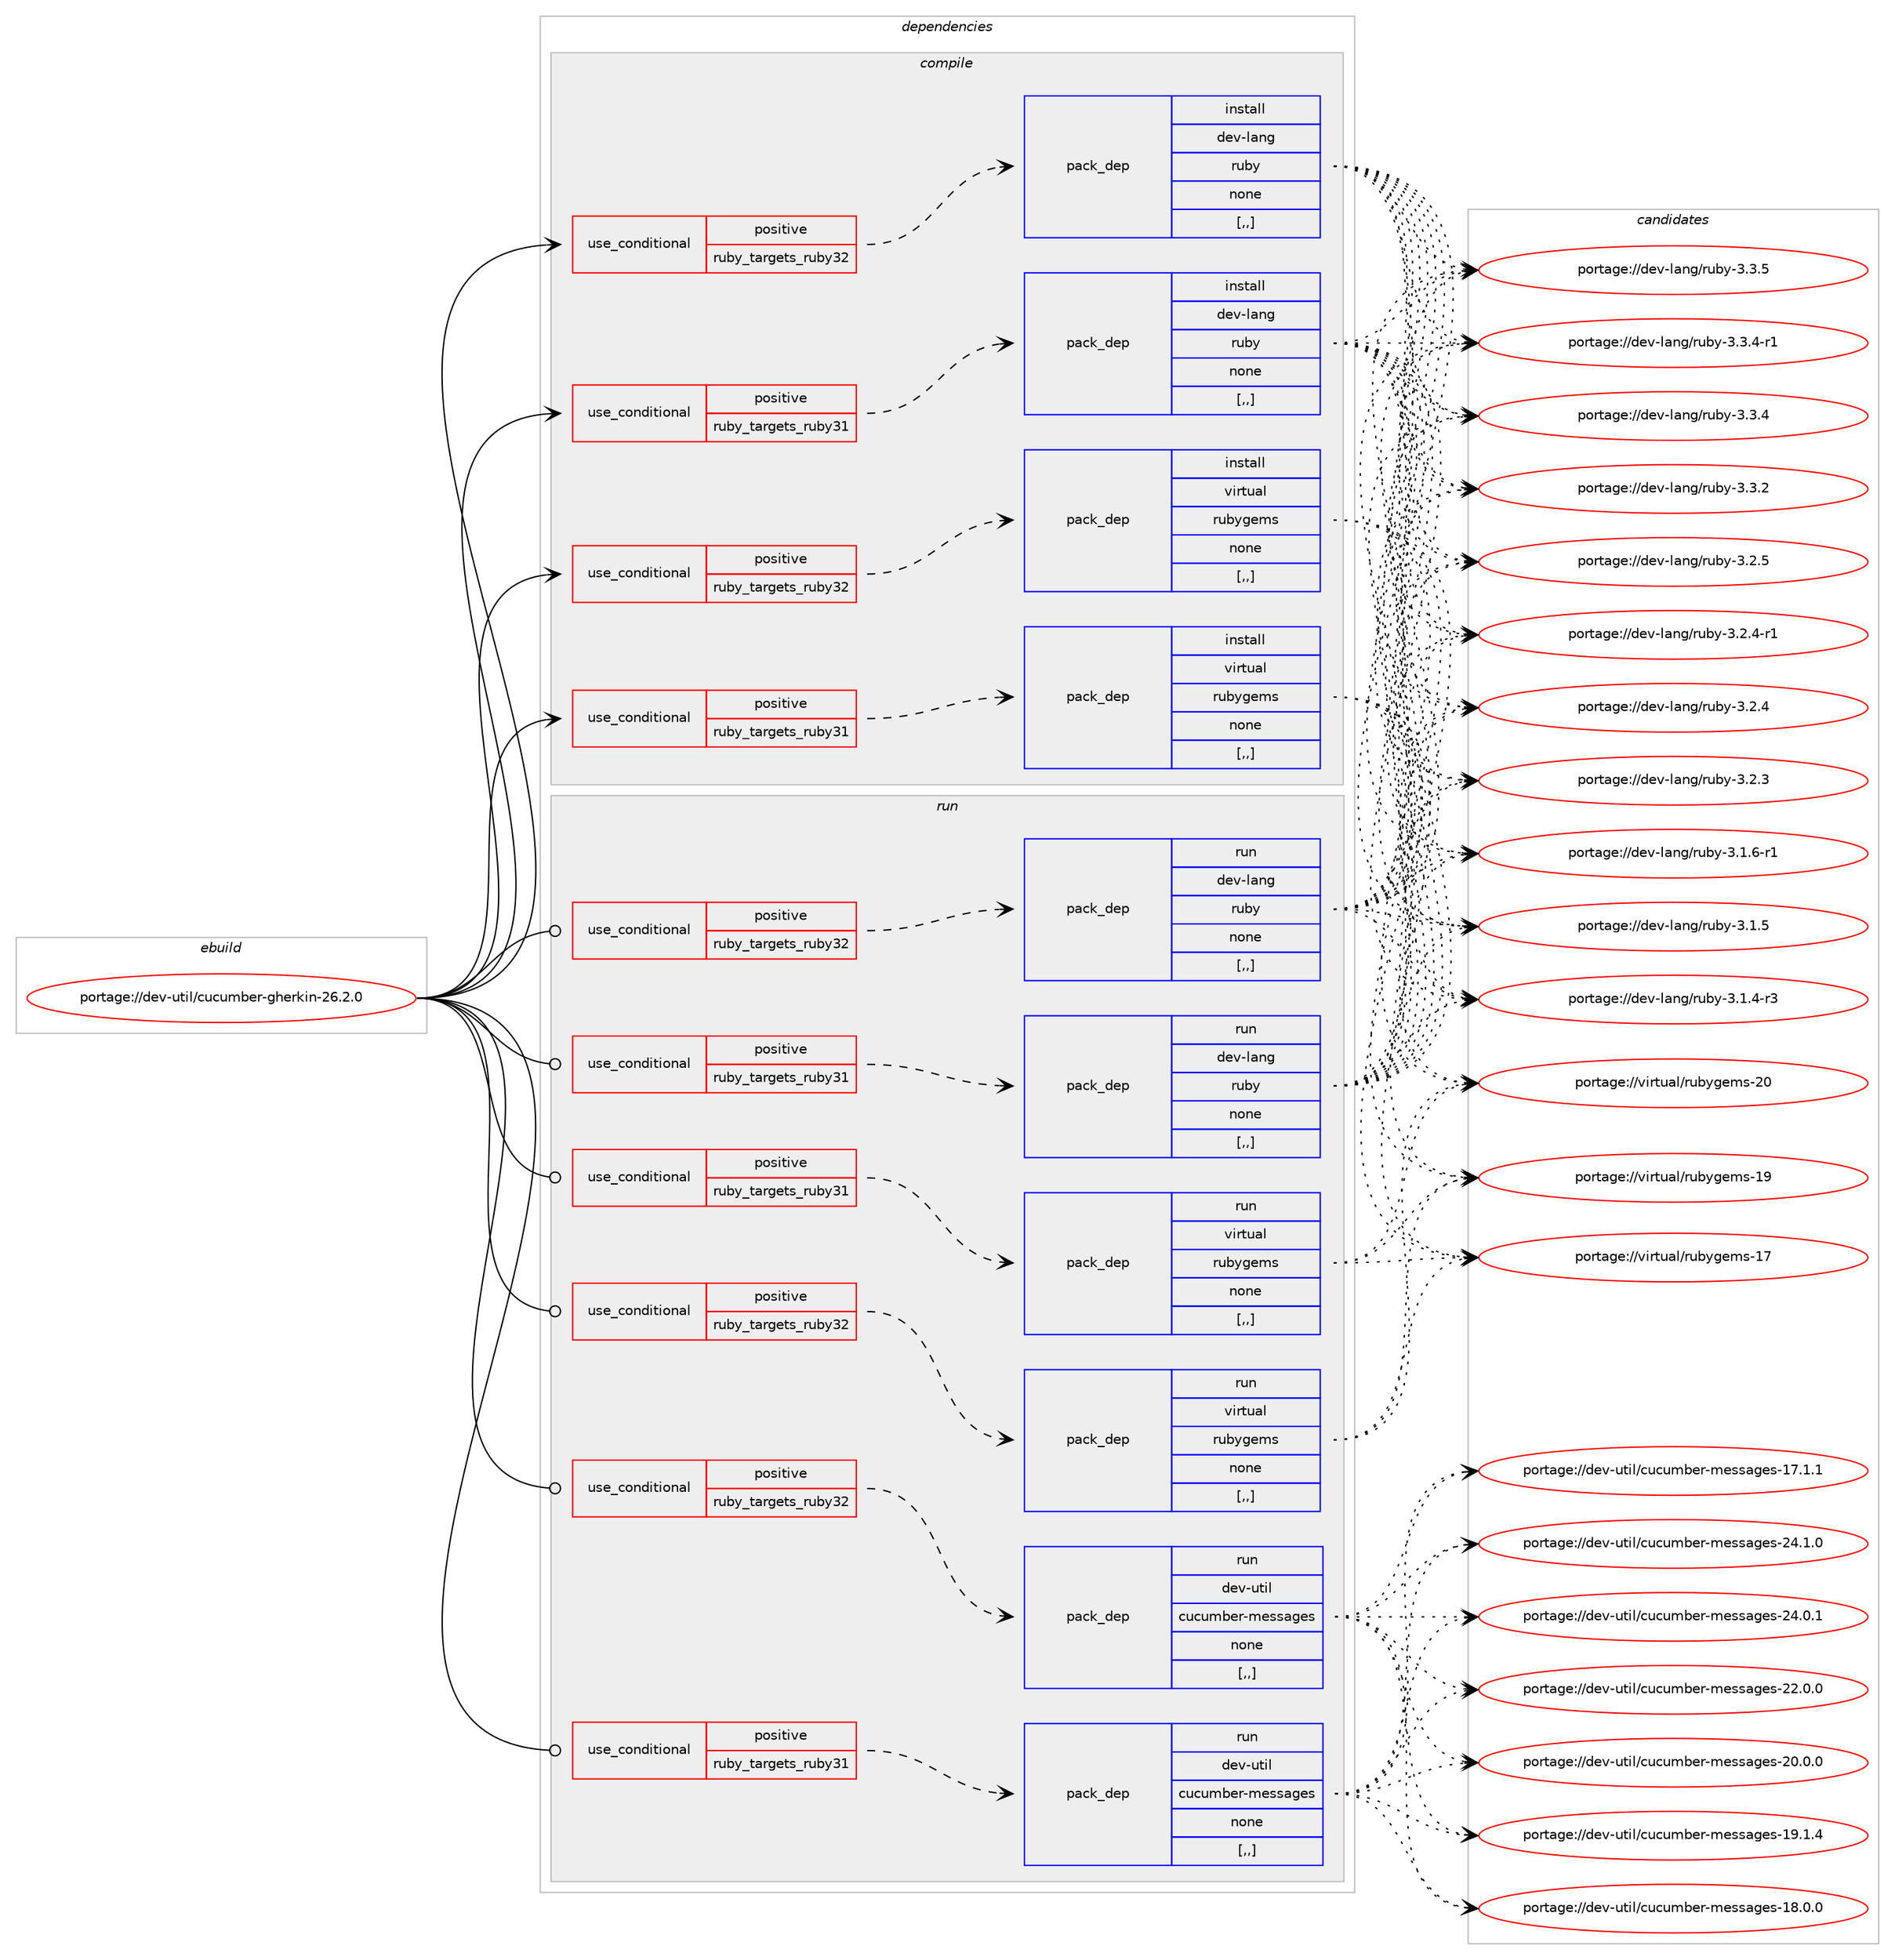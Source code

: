 digraph prolog {

# *************
# Graph options
# *************

newrank=true;
concentrate=true;
compound=true;
graph [rankdir=LR,fontname=Helvetica,fontsize=10,ranksep=1.5];#, ranksep=2.5, nodesep=0.2];
edge  [arrowhead=vee];
node  [fontname=Helvetica,fontsize=10];

# **********
# The ebuild
# **********

subgraph cluster_leftcol {
color=gray;
label=<<i>ebuild</i>>;
id [label="portage://dev-util/cucumber-gherkin-26.2.0", color=red, width=4, href="../dev-util/cucumber-gherkin-26.2.0.svg"];
}

# ****************
# The dependencies
# ****************

subgraph cluster_midcol {
color=gray;
label=<<i>dependencies</i>>;
subgraph cluster_compile {
fillcolor="#eeeeee";
style=filled;
label=<<i>compile</i>>;
subgraph cond191265 {
dependency709859 [label=<<TABLE BORDER="0" CELLBORDER="1" CELLSPACING="0" CELLPADDING="4"><TR><TD ROWSPAN="3" CELLPADDING="10">use_conditional</TD></TR><TR><TD>positive</TD></TR><TR><TD>ruby_targets_ruby31</TD></TR></TABLE>>, shape=none, color=red];
subgraph pack513597 {
dependency709860 [label=<<TABLE BORDER="0" CELLBORDER="1" CELLSPACING="0" CELLPADDING="4" WIDTH="220"><TR><TD ROWSPAN="6" CELLPADDING="30">pack_dep</TD></TR><TR><TD WIDTH="110">install</TD></TR><TR><TD>dev-lang</TD></TR><TR><TD>ruby</TD></TR><TR><TD>none</TD></TR><TR><TD>[,,]</TD></TR></TABLE>>, shape=none, color=blue];
}
dependency709859:e -> dependency709860:w [weight=20,style="dashed",arrowhead="vee"];
}
id:e -> dependency709859:w [weight=20,style="solid",arrowhead="vee"];
subgraph cond191266 {
dependency709861 [label=<<TABLE BORDER="0" CELLBORDER="1" CELLSPACING="0" CELLPADDING="4"><TR><TD ROWSPAN="3" CELLPADDING="10">use_conditional</TD></TR><TR><TD>positive</TD></TR><TR><TD>ruby_targets_ruby31</TD></TR></TABLE>>, shape=none, color=red];
subgraph pack513598 {
dependency709862 [label=<<TABLE BORDER="0" CELLBORDER="1" CELLSPACING="0" CELLPADDING="4" WIDTH="220"><TR><TD ROWSPAN="6" CELLPADDING="30">pack_dep</TD></TR><TR><TD WIDTH="110">install</TD></TR><TR><TD>virtual</TD></TR><TR><TD>rubygems</TD></TR><TR><TD>none</TD></TR><TR><TD>[,,]</TD></TR></TABLE>>, shape=none, color=blue];
}
dependency709861:e -> dependency709862:w [weight=20,style="dashed",arrowhead="vee"];
}
id:e -> dependency709861:w [weight=20,style="solid",arrowhead="vee"];
subgraph cond191267 {
dependency709863 [label=<<TABLE BORDER="0" CELLBORDER="1" CELLSPACING="0" CELLPADDING="4"><TR><TD ROWSPAN="3" CELLPADDING="10">use_conditional</TD></TR><TR><TD>positive</TD></TR><TR><TD>ruby_targets_ruby32</TD></TR></TABLE>>, shape=none, color=red];
subgraph pack513599 {
dependency709864 [label=<<TABLE BORDER="0" CELLBORDER="1" CELLSPACING="0" CELLPADDING="4" WIDTH="220"><TR><TD ROWSPAN="6" CELLPADDING="30">pack_dep</TD></TR><TR><TD WIDTH="110">install</TD></TR><TR><TD>dev-lang</TD></TR><TR><TD>ruby</TD></TR><TR><TD>none</TD></TR><TR><TD>[,,]</TD></TR></TABLE>>, shape=none, color=blue];
}
dependency709863:e -> dependency709864:w [weight=20,style="dashed",arrowhead="vee"];
}
id:e -> dependency709863:w [weight=20,style="solid",arrowhead="vee"];
subgraph cond191268 {
dependency709865 [label=<<TABLE BORDER="0" CELLBORDER="1" CELLSPACING="0" CELLPADDING="4"><TR><TD ROWSPAN="3" CELLPADDING="10">use_conditional</TD></TR><TR><TD>positive</TD></TR><TR><TD>ruby_targets_ruby32</TD></TR></TABLE>>, shape=none, color=red];
subgraph pack513600 {
dependency709866 [label=<<TABLE BORDER="0" CELLBORDER="1" CELLSPACING="0" CELLPADDING="4" WIDTH="220"><TR><TD ROWSPAN="6" CELLPADDING="30">pack_dep</TD></TR><TR><TD WIDTH="110">install</TD></TR><TR><TD>virtual</TD></TR><TR><TD>rubygems</TD></TR><TR><TD>none</TD></TR><TR><TD>[,,]</TD></TR></TABLE>>, shape=none, color=blue];
}
dependency709865:e -> dependency709866:w [weight=20,style="dashed",arrowhead="vee"];
}
id:e -> dependency709865:w [weight=20,style="solid",arrowhead="vee"];
}
subgraph cluster_compileandrun {
fillcolor="#eeeeee";
style=filled;
label=<<i>compile and run</i>>;
}
subgraph cluster_run {
fillcolor="#eeeeee";
style=filled;
label=<<i>run</i>>;
subgraph cond191269 {
dependency709867 [label=<<TABLE BORDER="0" CELLBORDER="1" CELLSPACING="0" CELLPADDING="4"><TR><TD ROWSPAN="3" CELLPADDING="10">use_conditional</TD></TR><TR><TD>positive</TD></TR><TR><TD>ruby_targets_ruby31</TD></TR></TABLE>>, shape=none, color=red];
subgraph pack513601 {
dependency709868 [label=<<TABLE BORDER="0" CELLBORDER="1" CELLSPACING="0" CELLPADDING="4" WIDTH="220"><TR><TD ROWSPAN="6" CELLPADDING="30">pack_dep</TD></TR><TR><TD WIDTH="110">run</TD></TR><TR><TD>dev-lang</TD></TR><TR><TD>ruby</TD></TR><TR><TD>none</TD></TR><TR><TD>[,,]</TD></TR></TABLE>>, shape=none, color=blue];
}
dependency709867:e -> dependency709868:w [weight=20,style="dashed",arrowhead="vee"];
}
id:e -> dependency709867:w [weight=20,style="solid",arrowhead="odot"];
subgraph cond191270 {
dependency709869 [label=<<TABLE BORDER="0" CELLBORDER="1" CELLSPACING="0" CELLPADDING="4"><TR><TD ROWSPAN="3" CELLPADDING="10">use_conditional</TD></TR><TR><TD>positive</TD></TR><TR><TD>ruby_targets_ruby31</TD></TR></TABLE>>, shape=none, color=red];
subgraph pack513602 {
dependency709870 [label=<<TABLE BORDER="0" CELLBORDER="1" CELLSPACING="0" CELLPADDING="4" WIDTH="220"><TR><TD ROWSPAN="6" CELLPADDING="30">pack_dep</TD></TR><TR><TD WIDTH="110">run</TD></TR><TR><TD>dev-util</TD></TR><TR><TD>cucumber-messages</TD></TR><TR><TD>none</TD></TR><TR><TD>[,,]</TD></TR></TABLE>>, shape=none, color=blue];
}
dependency709869:e -> dependency709870:w [weight=20,style="dashed",arrowhead="vee"];
}
id:e -> dependency709869:w [weight=20,style="solid",arrowhead="odot"];
subgraph cond191271 {
dependency709871 [label=<<TABLE BORDER="0" CELLBORDER="1" CELLSPACING="0" CELLPADDING="4"><TR><TD ROWSPAN="3" CELLPADDING="10">use_conditional</TD></TR><TR><TD>positive</TD></TR><TR><TD>ruby_targets_ruby31</TD></TR></TABLE>>, shape=none, color=red];
subgraph pack513603 {
dependency709872 [label=<<TABLE BORDER="0" CELLBORDER="1" CELLSPACING="0" CELLPADDING="4" WIDTH="220"><TR><TD ROWSPAN="6" CELLPADDING="30">pack_dep</TD></TR><TR><TD WIDTH="110">run</TD></TR><TR><TD>virtual</TD></TR><TR><TD>rubygems</TD></TR><TR><TD>none</TD></TR><TR><TD>[,,]</TD></TR></TABLE>>, shape=none, color=blue];
}
dependency709871:e -> dependency709872:w [weight=20,style="dashed",arrowhead="vee"];
}
id:e -> dependency709871:w [weight=20,style="solid",arrowhead="odot"];
subgraph cond191272 {
dependency709873 [label=<<TABLE BORDER="0" CELLBORDER="1" CELLSPACING="0" CELLPADDING="4"><TR><TD ROWSPAN="3" CELLPADDING="10">use_conditional</TD></TR><TR><TD>positive</TD></TR><TR><TD>ruby_targets_ruby32</TD></TR></TABLE>>, shape=none, color=red];
subgraph pack513604 {
dependency709874 [label=<<TABLE BORDER="0" CELLBORDER="1" CELLSPACING="0" CELLPADDING="4" WIDTH="220"><TR><TD ROWSPAN="6" CELLPADDING="30">pack_dep</TD></TR><TR><TD WIDTH="110">run</TD></TR><TR><TD>dev-lang</TD></TR><TR><TD>ruby</TD></TR><TR><TD>none</TD></TR><TR><TD>[,,]</TD></TR></TABLE>>, shape=none, color=blue];
}
dependency709873:e -> dependency709874:w [weight=20,style="dashed",arrowhead="vee"];
}
id:e -> dependency709873:w [weight=20,style="solid",arrowhead="odot"];
subgraph cond191273 {
dependency709875 [label=<<TABLE BORDER="0" CELLBORDER="1" CELLSPACING="0" CELLPADDING="4"><TR><TD ROWSPAN="3" CELLPADDING="10">use_conditional</TD></TR><TR><TD>positive</TD></TR><TR><TD>ruby_targets_ruby32</TD></TR></TABLE>>, shape=none, color=red];
subgraph pack513605 {
dependency709876 [label=<<TABLE BORDER="0" CELLBORDER="1" CELLSPACING="0" CELLPADDING="4" WIDTH="220"><TR><TD ROWSPAN="6" CELLPADDING="30">pack_dep</TD></TR><TR><TD WIDTH="110">run</TD></TR><TR><TD>dev-util</TD></TR><TR><TD>cucumber-messages</TD></TR><TR><TD>none</TD></TR><TR><TD>[,,]</TD></TR></TABLE>>, shape=none, color=blue];
}
dependency709875:e -> dependency709876:w [weight=20,style="dashed",arrowhead="vee"];
}
id:e -> dependency709875:w [weight=20,style="solid",arrowhead="odot"];
subgraph cond191274 {
dependency709877 [label=<<TABLE BORDER="0" CELLBORDER="1" CELLSPACING="0" CELLPADDING="4"><TR><TD ROWSPAN="3" CELLPADDING="10">use_conditional</TD></TR><TR><TD>positive</TD></TR><TR><TD>ruby_targets_ruby32</TD></TR></TABLE>>, shape=none, color=red];
subgraph pack513606 {
dependency709878 [label=<<TABLE BORDER="0" CELLBORDER="1" CELLSPACING="0" CELLPADDING="4" WIDTH="220"><TR><TD ROWSPAN="6" CELLPADDING="30">pack_dep</TD></TR><TR><TD WIDTH="110">run</TD></TR><TR><TD>virtual</TD></TR><TR><TD>rubygems</TD></TR><TR><TD>none</TD></TR><TR><TD>[,,]</TD></TR></TABLE>>, shape=none, color=blue];
}
dependency709877:e -> dependency709878:w [weight=20,style="dashed",arrowhead="vee"];
}
id:e -> dependency709877:w [weight=20,style="solid",arrowhead="odot"];
}
}

# **************
# The candidates
# **************

subgraph cluster_choices {
rank=same;
color=gray;
label=<<i>candidates</i>>;

subgraph choice513597 {
color=black;
nodesep=1;
choice10010111845108971101034711411798121455146514653 [label="portage://dev-lang/ruby-3.3.5", color=red, width=4,href="../dev-lang/ruby-3.3.5.svg"];
choice100101118451089711010347114117981214551465146524511449 [label="portage://dev-lang/ruby-3.3.4-r1", color=red, width=4,href="../dev-lang/ruby-3.3.4-r1.svg"];
choice10010111845108971101034711411798121455146514652 [label="portage://dev-lang/ruby-3.3.4", color=red, width=4,href="../dev-lang/ruby-3.3.4.svg"];
choice10010111845108971101034711411798121455146514650 [label="portage://dev-lang/ruby-3.3.2", color=red, width=4,href="../dev-lang/ruby-3.3.2.svg"];
choice10010111845108971101034711411798121455146504653 [label="portage://dev-lang/ruby-3.2.5", color=red, width=4,href="../dev-lang/ruby-3.2.5.svg"];
choice100101118451089711010347114117981214551465046524511449 [label="portage://dev-lang/ruby-3.2.4-r1", color=red, width=4,href="../dev-lang/ruby-3.2.4-r1.svg"];
choice10010111845108971101034711411798121455146504652 [label="portage://dev-lang/ruby-3.2.4", color=red, width=4,href="../dev-lang/ruby-3.2.4.svg"];
choice10010111845108971101034711411798121455146504651 [label="portage://dev-lang/ruby-3.2.3", color=red, width=4,href="../dev-lang/ruby-3.2.3.svg"];
choice100101118451089711010347114117981214551464946544511449 [label="portage://dev-lang/ruby-3.1.6-r1", color=red, width=4,href="../dev-lang/ruby-3.1.6-r1.svg"];
choice10010111845108971101034711411798121455146494653 [label="portage://dev-lang/ruby-3.1.5", color=red, width=4,href="../dev-lang/ruby-3.1.5.svg"];
choice100101118451089711010347114117981214551464946524511451 [label="portage://dev-lang/ruby-3.1.4-r3", color=red, width=4,href="../dev-lang/ruby-3.1.4-r3.svg"];
dependency709860:e -> choice10010111845108971101034711411798121455146514653:w [style=dotted,weight="100"];
dependency709860:e -> choice100101118451089711010347114117981214551465146524511449:w [style=dotted,weight="100"];
dependency709860:e -> choice10010111845108971101034711411798121455146514652:w [style=dotted,weight="100"];
dependency709860:e -> choice10010111845108971101034711411798121455146514650:w [style=dotted,weight="100"];
dependency709860:e -> choice10010111845108971101034711411798121455146504653:w [style=dotted,weight="100"];
dependency709860:e -> choice100101118451089711010347114117981214551465046524511449:w [style=dotted,weight="100"];
dependency709860:e -> choice10010111845108971101034711411798121455146504652:w [style=dotted,weight="100"];
dependency709860:e -> choice10010111845108971101034711411798121455146504651:w [style=dotted,weight="100"];
dependency709860:e -> choice100101118451089711010347114117981214551464946544511449:w [style=dotted,weight="100"];
dependency709860:e -> choice10010111845108971101034711411798121455146494653:w [style=dotted,weight="100"];
dependency709860:e -> choice100101118451089711010347114117981214551464946524511451:w [style=dotted,weight="100"];
}
subgraph choice513598 {
color=black;
nodesep=1;
choice118105114116117971084711411798121103101109115455048 [label="portage://virtual/rubygems-20", color=red, width=4,href="../virtual/rubygems-20.svg"];
choice118105114116117971084711411798121103101109115454957 [label="portage://virtual/rubygems-19", color=red, width=4,href="../virtual/rubygems-19.svg"];
choice118105114116117971084711411798121103101109115454955 [label="portage://virtual/rubygems-17", color=red, width=4,href="../virtual/rubygems-17.svg"];
dependency709862:e -> choice118105114116117971084711411798121103101109115455048:w [style=dotted,weight="100"];
dependency709862:e -> choice118105114116117971084711411798121103101109115454957:w [style=dotted,weight="100"];
dependency709862:e -> choice118105114116117971084711411798121103101109115454955:w [style=dotted,weight="100"];
}
subgraph choice513599 {
color=black;
nodesep=1;
choice10010111845108971101034711411798121455146514653 [label="portage://dev-lang/ruby-3.3.5", color=red, width=4,href="../dev-lang/ruby-3.3.5.svg"];
choice100101118451089711010347114117981214551465146524511449 [label="portage://dev-lang/ruby-3.3.4-r1", color=red, width=4,href="../dev-lang/ruby-3.3.4-r1.svg"];
choice10010111845108971101034711411798121455146514652 [label="portage://dev-lang/ruby-3.3.4", color=red, width=4,href="../dev-lang/ruby-3.3.4.svg"];
choice10010111845108971101034711411798121455146514650 [label="portage://dev-lang/ruby-3.3.2", color=red, width=4,href="../dev-lang/ruby-3.3.2.svg"];
choice10010111845108971101034711411798121455146504653 [label="portage://dev-lang/ruby-3.2.5", color=red, width=4,href="../dev-lang/ruby-3.2.5.svg"];
choice100101118451089711010347114117981214551465046524511449 [label="portage://dev-lang/ruby-3.2.4-r1", color=red, width=4,href="../dev-lang/ruby-3.2.4-r1.svg"];
choice10010111845108971101034711411798121455146504652 [label="portage://dev-lang/ruby-3.2.4", color=red, width=4,href="../dev-lang/ruby-3.2.4.svg"];
choice10010111845108971101034711411798121455146504651 [label="portage://dev-lang/ruby-3.2.3", color=red, width=4,href="../dev-lang/ruby-3.2.3.svg"];
choice100101118451089711010347114117981214551464946544511449 [label="portage://dev-lang/ruby-3.1.6-r1", color=red, width=4,href="../dev-lang/ruby-3.1.6-r1.svg"];
choice10010111845108971101034711411798121455146494653 [label="portage://dev-lang/ruby-3.1.5", color=red, width=4,href="../dev-lang/ruby-3.1.5.svg"];
choice100101118451089711010347114117981214551464946524511451 [label="portage://dev-lang/ruby-3.1.4-r3", color=red, width=4,href="../dev-lang/ruby-3.1.4-r3.svg"];
dependency709864:e -> choice10010111845108971101034711411798121455146514653:w [style=dotted,weight="100"];
dependency709864:e -> choice100101118451089711010347114117981214551465146524511449:w [style=dotted,weight="100"];
dependency709864:e -> choice10010111845108971101034711411798121455146514652:w [style=dotted,weight="100"];
dependency709864:e -> choice10010111845108971101034711411798121455146514650:w [style=dotted,weight="100"];
dependency709864:e -> choice10010111845108971101034711411798121455146504653:w [style=dotted,weight="100"];
dependency709864:e -> choice100101118451089711010347114117981214551465046524511449:w [style=dotted,weight="100"];
dependency709864:e -> choice10010111845108971101034711411798121455146504652:w [style=dotted,weight="100"];
dependency709864:e -> choice10010111845108971101034711411798121455146504651:w [style=dotted,weight="100"];
dependency709864:e -> choice100101118451089711010347114117981214551464946544511449:w [style=dotted,weight="100"];
dependency709864:e -> choice10010111845108971101034711411798121455146494653:w [style=dotted,weight="100"];
dependency709864:e -> choice100101118451089711010347114117981214551464946524511451:w [style=dotted,weight="100"];
}
subgraph choice513600 {
color=black;
nodesep=1;
choice118105114116117971084711411798121103101109115455048 [label="portage://virtual/rubygems-20", color=red, width=4,href="../virtual/rubygems-20.svg"];
choice118105114116117971084711411798121103101109115454957 [label="portage://virtual/rubygems-19", color=red, width=4,href="../virtual/rubygems-19.svg"];
choice118105114116117971084711411798121103101109115454955 [label="portage://virtual/rubygems-17", color=red, width=4,href="../virtual/rubygems-17.svg"];
dependency709866:e -> choice118105114116117971084711411798121103101109115455048:w [style=dotted,weight="100"];
dependency709866:e -> choice118105114116117971084711411798121103101109115454957:w [style=dotted,weight="100"];
dependency709866:e -> choice118105114116117971084711411798121103101109115454955:w [style=dotted,weight="100"];
}
subgraph choice513601 {
color=black;
nodesep=1;
choice10010111845108971101034711411798121455146514653 [label="portage://dev-lang/ruby-3.3.5", color=red, width=4,href="../dev-lang/ruby-3.3.5.svg"];
choice100101118451089711010347114117981214551465146524511449 [label="portage://dev-lang/ruby-3.3.4-r1", color=red, width=4,href="../dev-lang/ruby-3.3.4-r1.svg"];
choice10010111845108971101034711411798121455146514652 [label="portage://dev-lang/ruby-3.3.4", color=red, width=4,href="../dev-lang/ruby-3.3.4.svg"];
choice10010111845108971101034711411798121455146514650 [label="portage://dev-lang/ruby-3.3.2", color=red, width=4,href="../dev-lang/ruby-3.3.2.svg"];
choice10010111845108971101034711411798121455146504653 [label="portage://dev-lang/ruby-3.2.5", color=red, width=4,href="../dev-lang/ruby-3.2.5.svg"];
choice100101118451089711010347114117981214551465046524511449 [label="portage://dev-lang/ruby-3.2.4-r1", color=red, width=4,href="../dev-lang/ruby-3.2.4-r1.svg"];
choice10010111845108971101034711411798121455146504652 [label="portage://dev-lang/ruby-3.2.4", color=red, width=4,href="../dev-lang/ruby-3.2.4.svg"];
choice10010111845108971101034711411798121455146504651 [label="portage://dev-lang/ruby-3.2.3", color=red, width=4,href="../dev-lang/ruby-3.2.3.svg"];
choice100101118451089711010347114117981214551464946544511449 [label="portage://dev-lang/ruby-3.1.6-r1", color=red, width=4,href="../dev-lang/ruby-3.1.6-r1.svg"];
choice10010111845108971101034711411798121455146494653 [label="portage://dev-lang/ruby-3.1.5", color=red, width=4,href="../dev-lang/ruby-3.1.5.svg"];
choice100101118451089711010347114117981214551464946524511451 [label="portage://dev-lang/ruby-3.1.4-r3", color=red, width=4,href="../dev-lang/ruby-3.1.4-r3.svg"];
dependency709868:e -> choice10010111845108971101034711411798121455146514653:w [style=dotted,weight="100"];
dependency709868:e -> choice100101118451089711010347114117981214551465146524511449:w [style=dotted,weight="100"];
dependency709868:e -> choice10010111845108971101034711411798121455146514652:w [style=dotted,weight="100"];
dependency709868:e -> choice10010111845108971101034711411798121455146514650:w [style=dotted,weight="100"];
dependency709868:e -> choice10010111845108971101034711411798121455146504653:w [style=dotted,weight="100"];
dependency709868:e -> choice100101118451089711010347114117981214551465046524511449:w [style=dotted,weight="100"];
dependency709868:e -> choice10010111845108971101034711411798121455146504652:w [style=dotted,weight="100"];
dependency709868:e -> choice10010111845108971101034711411798121455146504651:w [style=dotted,weight="100"];
dependency709868:e -> choice100101118451089711010347114117981214551464946544511449:w [style=dotted,weight="100"];
dependency709868:e -> choice10010111845108971101034711411798121455146494653:w [style=dotted,weight="100"];
dependency709868:e -> choice100101118451089711010347114117981214551464946524511451:w [style=dotted,weight="100"];
}
subgraph choice513602 {
color=black;
nodesep=1;
choice1001011184511711610510847991179911710998101114451091011151159710310111545505246494648 [label="portage://dev-util/cucumber-messages-24.1.0", color=red, width=4,href="../dev-util/cucumber-messages-24.1.0.svg"];
choice1001011184511711610510847991179911710998101114451091011151159710310111545505246484649 [label="portage://dev-util/cucumber-messages-24.0.1", color=red, width=4,href="../dev-util/cucumber-messages-24.0.1.svg"];
choice1001011184511711610510847991179911710998101114451091011151159710310111545505046484648 [label="portage://dev-util/cucumber-messages-22.0.0", color=red, width=4,href="../dev-util/cucumber-messages-22.0.0.svg"];
choice1001011184511711610510847991179911710998101114451091011151159710310111545504846484648 [label="portage://dev-util/cucumber-messages-20.0.0", color=red, width=4,href="../dev-util/cucumber-messages-20.0.0.svg"];
choice1001011184511711610510847991179911710998101114451091011151159710310111545495746494652 [label="portage://dev-util/cucumber-messages-19.1.4", color=red, width=4,href="../dev-util/cucumber-messages-19.1.4.svg"];
choice1001011184511711610510847991179911710998101114451091011151159710310111545495646484648 [label="portage://dev-util/cucumber-messages-18.0.0", color=red, width=4,href="../dev-util/cucumber-messages-18.0.0.svg"];
choice1001011184511711610510847991179911710998101114451091011151159710310111545495546494649 [label="portage://dev-util/cucumber-messages-17.1.1", color=red, width=4,href="../dev-util/cucumber-messages-17.1.1.svg"];
dependency709870:e -> choice1001011184511711610510847991179911710998101114451091011151159710310111545505246494648:w [style=dotted,weight="100"];
dependency709870:e -> choice1001011184511711610510847991179911710998101114451091011151159710310111545505246484649:w [style=dotted,weight="100"];
dependency709870:e -> choice1001011184511711610510847991179911710998101114451091011151159710310111545505046484648:w [style=dotted,weight="100"];
dependency709870:e -> choice1001011184511711610510847991179911710998101114451091011151159710310111545504846484648:w [style=dotted,weight="100"];
dependency709870:e -> choice1001011184511711610510847991179911710998101114451091011151159710310111545495746494652:w [style=dotted,weight="100"];
dependency709870:e -> choice1001011184511711610510847991179911710998101114451091011151159710310111545495646484648:w [style=dotted,weight="100"];
dependency709870:e -> choice1001011184511711610510847991179911710998101114451091011151159710310111545495546494649:w [style=dotted,weight="100"];
}
subgraph choice513603 {
color=black;
nodesep=1;
choice118105114116117971084711411798121103101109115455048 [label="portage://virtual/rubygems-20", color=red, width=4,href="../virtual/rubygems-20.svg"];
choice118105114116117971084711411798121103101109115454957 [label="portage://virtual/rubygems-19", color=red, width=4,href="../virtual/rubygems-19.svg"];
choice118105114116117971084711411798121103101109115454955 [label="portage://virtual/rubygems-17", color=red, width=4,href="../virtual/rubygems-17.svg"];
dependency709872:e -> choice118105114116117971084711411798121103101109115455048:w [style=dotted,weight="100"];
dependency709872:e -> choice118105114116117971084711411798121103101109115454957:w [style=dotted,weight="100"];
dependency709872:e -> choice118105114116117971084711411798121103101109115454955:w [style=dotted,weight="100"];
}
subgraph choice513604 {
color=black;
nodesep=1;
choice10010111845108971101034711411798121455146514653 [label="portage://dev-lang/ruby-3.3.5", color=red, width=4,href="../dev-lang/ruby-3.3.5.svg"];
choice100101118451089711010347114117981214551465146524511449 [label="portage://dev-lang/ruby-3.3.4-r1", color=red, width=4,href="../dev-lang/ruby-3.3.4-r1.svg"];
choice10010111845108971101034711411798121455146514652 [label="portage://dev-lang/ruby-3.3.4", color=red, width=4,href="../dev-lang/ruby-3.3.4.svg"];
choice10010111845108971101034711411798121455146514650 [label="portage://dev-lang/ruby-3.3.2", color=red, width=4,href="../dev-lang/ruby-3.3.2.svg"];
choice10010111845108971101034711411798121455146504653 [label="portage://dev-lang/ruby-3.2.5", color=red, width=4,href="../dev-lang/ruby-3.2.5.svg"];
choice100101118451089711010347114117981214551465046524511449 [label="portage://dev-lang/ruby-3.2.4-r1", color=red, width=4,href="../dev-lang/ruby-3.2.4-r1.svg"];
choice10010111845108971101034711411798121455146504652 [label="portage://dev-lang/ruby-3.2.4", color=red, width=4,href="../dev-lang/ruby-3.2.4.svg"];
choice10010111845108971101034711411798121455146504651 [label="portage://dev-lang/ruby-3.2.3", color=red, width=4,href="../dev-lang/ruby-3.2.3.svg"];
choice100101118451089711010347114117981214551464946544511449 [label="portage://dev-lang/ruby-3.1.6-r1", color=red, width=4,href="../dev-lang/ruby-3.1.6-r1.svg"];
choice10010111845108971101034711411798121455146494653 [label="portage://dev-lang/ruby-3.1.5", color=red, width=4,href="../dev-lang/ruby-3.1.5.svg"];
choice100101118451089711010347114117981214551464946524511451 [label="portage://dev-lang/ruby-3.1.4-r3", color=red, width=4,href="../dev-lang/ruby-3.1.4-r3.svg"];
dependency709874:e -> choice10010111845108971101034711411798121455146514653:w [style=dotted,weight="100"];
dependency709874:e -> choice100101118451089711010347114117981214551465146524511449:w [style=dotted,weight="100"];
dependency709874:e -> choice10010111845108971101034711411798121455146514652:w [style=dotted,weight="100"];
dependency709874:e -> choice10010111845108971101034711411798121455146514650:w [style=dotted,weight="100"];
dependency709874:e -> choice10010111845108971101034711411798121455146504653:w [style=dotted,weight="100"];
dependency709874:e -> choice100101118451089711010347114117981214551465046524511449:w [style=dotted,weight="100"];
dependency709874:e -> choice10010111845108971101034711411798121455146504652:w [style=dotted,weight="100"];
dependency709874:e -> choice10010111845108971101034711411798121455146504651:w [style=dotted,weight="100"];
dependency709874:e -> choice100101118451089711010347114117981214551464946544511449:w [style=dotted,weight="100"];
dependency709874:e -> choice10010111845108971101034711411798121455146494653:w [style=dotted,weight="100"];
dependency709874:e -> choice100101118451089711010347114117981214551464946524511451:w [style=dotted,weight="100"];
}
subgraph choice513605 {
color=black;
nodesep=1;
choice1001011184511711610510847991179911710998101114451091011151159710310111545505246494648 [label="portage://dev-util/cucumber-messages-24.1.0", color=red, width=4,href="../dev-util/cucumber-messages-24.1.0.svg"];
choice1001011184511711610510847991179911710998101114451091011151159710310111545505246484649 [label="portage://dev-util/cucumber-messages-24.0.1", color=red, width=4,href="../dev-util/cucumber-messages-24.0.1.svg"];
choice1001011184511711610510847991179911710998101114451091011151159710310111545505046484648 [label="portage://dev-util/cucumber-messages-22.0.0", color=red, width=4,href="../dev-util/cucumber-messages-22.0.0.svg"];
choice1001011184511711610510847991179911710998101114451091011151159710310111545504846484648 [label="portage://dev-util/cucumber-messages-20.0.0", color=red, width=4,href="../dev-util/cucumber-messages-20.0.0.svg"];
choice1001011184511711610510847991179911710998101114451091011151159710310111545495746494652 [label="portage://dev-util/cucumber-messages-19.1.4", color=red, width=4,href="../dev-util/cucumber-messages-19.1.4.svg"];
choice1001011184511711610510847991179911710998101114451091011151159710310111545495646484648 [label="portage://dev-util/cucumber-messages-18.0.0", color=red, width=4,href="../dev-util/cucumber-messages-18.0.0.svg"];
choice1001011184511711610510847991179911710998101114451091011151159710310111545495546494649 [label="portage://dev-util/cucumber-messages-17.1.1", color=red, width=4,href="../dev-util/cucumber-messages-17.1.1.svg"];
dependency709876:e -> choice1001011184511711610510847991179911710998101114451091011151159710310111545505246494648:w [style=dotted,weight="100"];
dependency709876:e -> choice1001011184511711610510847991179911710998101114451091011151159710310111545505246484649:w [style=dotted,weight="100"];
dependency709876:e -> choice1001011184511711610510847991179911710998101114451091011151159710310111545505046484648:w [style=dotted,weight="100"];
dependency709876:e -> choice1001011184511711610510847991179911710998101114451091011151159710310111545504846484648:w [style=dotted,weight="100"];
dependency709876:e -> choice1001011184511711610510847991179911710998101114451091011151159710310111545495746494652:w [style=dotted,weight="100"];
dependency709876:e -> choice1001011184511711610510847991179911710998101114451091011151159710310111545495646484648:w [style=dotted,weight="100"];
dependency709876:e -> choice1001011184511711610510847991179911710998101114451091011151159710310111545495546494649:w [style=dotted,weight="100"];
}
subgraph choice513606 {
color=black;
nodesep=1;
choice118105114116117971084711411798121103101109115455048 [label="portage://virtual/rubygems-20", color=red, width=4,href="../virtual/rubygems-20.svg"];
choice118105114116117971084711411798121103101109115454957 [label="portage://virtual/rubygems-19", color=red, width=4,href="../virtual/rubygems-19.svg"];
choice118105114116117971084711411798121103101109115454955 [label="portage://virtual/rubygems-17", color=red, width=4,href="../virtual/rubygems-17.svg"];
dependency709878:e -> choice118105114116117971084711411798121103101109115455048:w [style=dotted,weight="100"];
dependency709878:e -> choice118105114116117971084711411798121103101109115454957:w [style=dotted,weight="100"];
dependency709878:e -> choice118105114116117971084711411798121103101109115454955:w [style=dotted,weight="100"];
}
}

}
